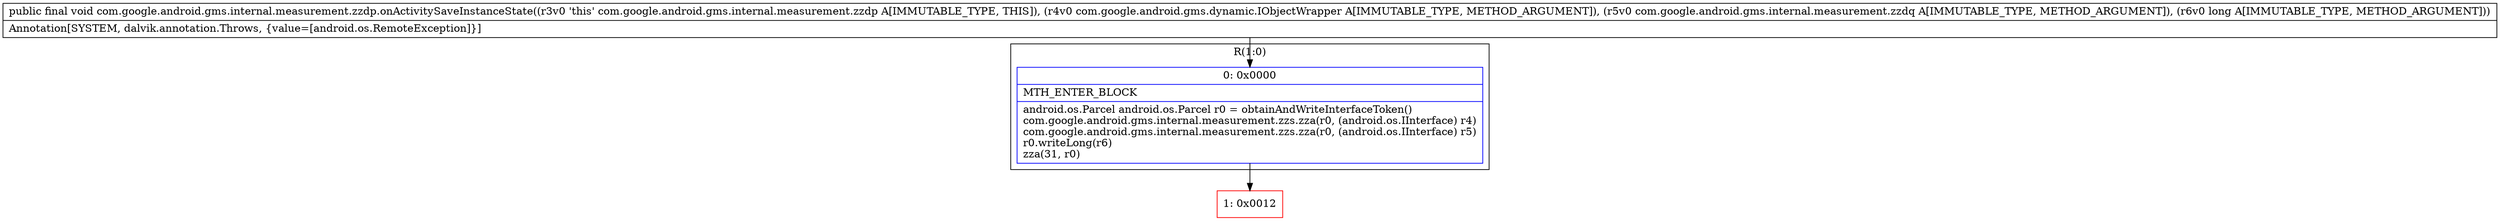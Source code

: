digraph "CFG forcom.google.android.gms.internal.measurement.zzdp.onActivitySaveInstanceState(Lcom\/google\/android\/gms\/dynamic\/IObjectWrapper;Lcom\/google\/android\/gms\/internal\/measurement\/zzdq;J)V" {
subgraph cluster_Region_92840769 {
label = "R(1:0)";
node [shape=record,color=blue];
Node_0 [shape=record,label="{0\:\ 0x0000|MTH_ENTER_BLOCK\l|android.os.Parcel android.os.Parcel r0 = obtainAndWriteInterfaceToken()\lcom.google.android.gms.internal.measurement.zzs.zza(r0, (android.os.IInterface) r4)\lcom.google.android.gms.internal.measurement.zzs.zza(r0, (android.os.IInterface) r5)\lr0.writeLong(r6)\lzza(31, r0)\l}"];
}
Node_1 [shape=record,color=red,label="{1\:\ 0x0012}"];
MethodNode[shape=record,label="{public final void com.google.android.gms.internal.measurement.zzdp.onActivitySaveInstanceState((r3v0 'this' com.google.android.gms.internal.measurement.zzdp A[IMMUTABLE_TYPE, THIS]), (r4v0 com.google.android.gms.dynamic.IObjectWrapper A[IMMUTABLE_TYPE, METHOD_ARGUMENT]), (r5v0 com.google.android.gms.internal.measurement.zzdq A[IMMUTABLE_TYPE, METHOD_ARGUMENT]), (r6v0 long A[IMMUTABLE_TYPE, METHOD_ARGUMENT]))  | Annotation[SYSTEM, dalvik.annotation.Throws, \{value=[android.os.RemoteException]\}]\l}"];
MethodNode -> Node_0;
Node_0 -> Node_1;
}

